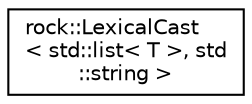 digraph "类继承关系图"
{
 // LATEX_PDF_SIZE
  edge [fontname="Helvetica",fontsize="10",labelfontname="Helvetica",labelfontsize="10"];
  node [fontname="Helvetica",fontsize="10",shape=record];
  rankdir="LR";
  Node0 [label="rock::LexicalCast\l\< std::list\< T \>, std\l::string \>",height=0.2,width=0.4,color="black", fillcolor="white", style="filled",URL="$classrock_1_1LexicalCast_3_01std_1_1list_3_01T_01_4_00_01std_1_1string_01_4.html",tooltip="类型转换模板类片特化(std::list<T> 转换成 YAML String)"];
}

